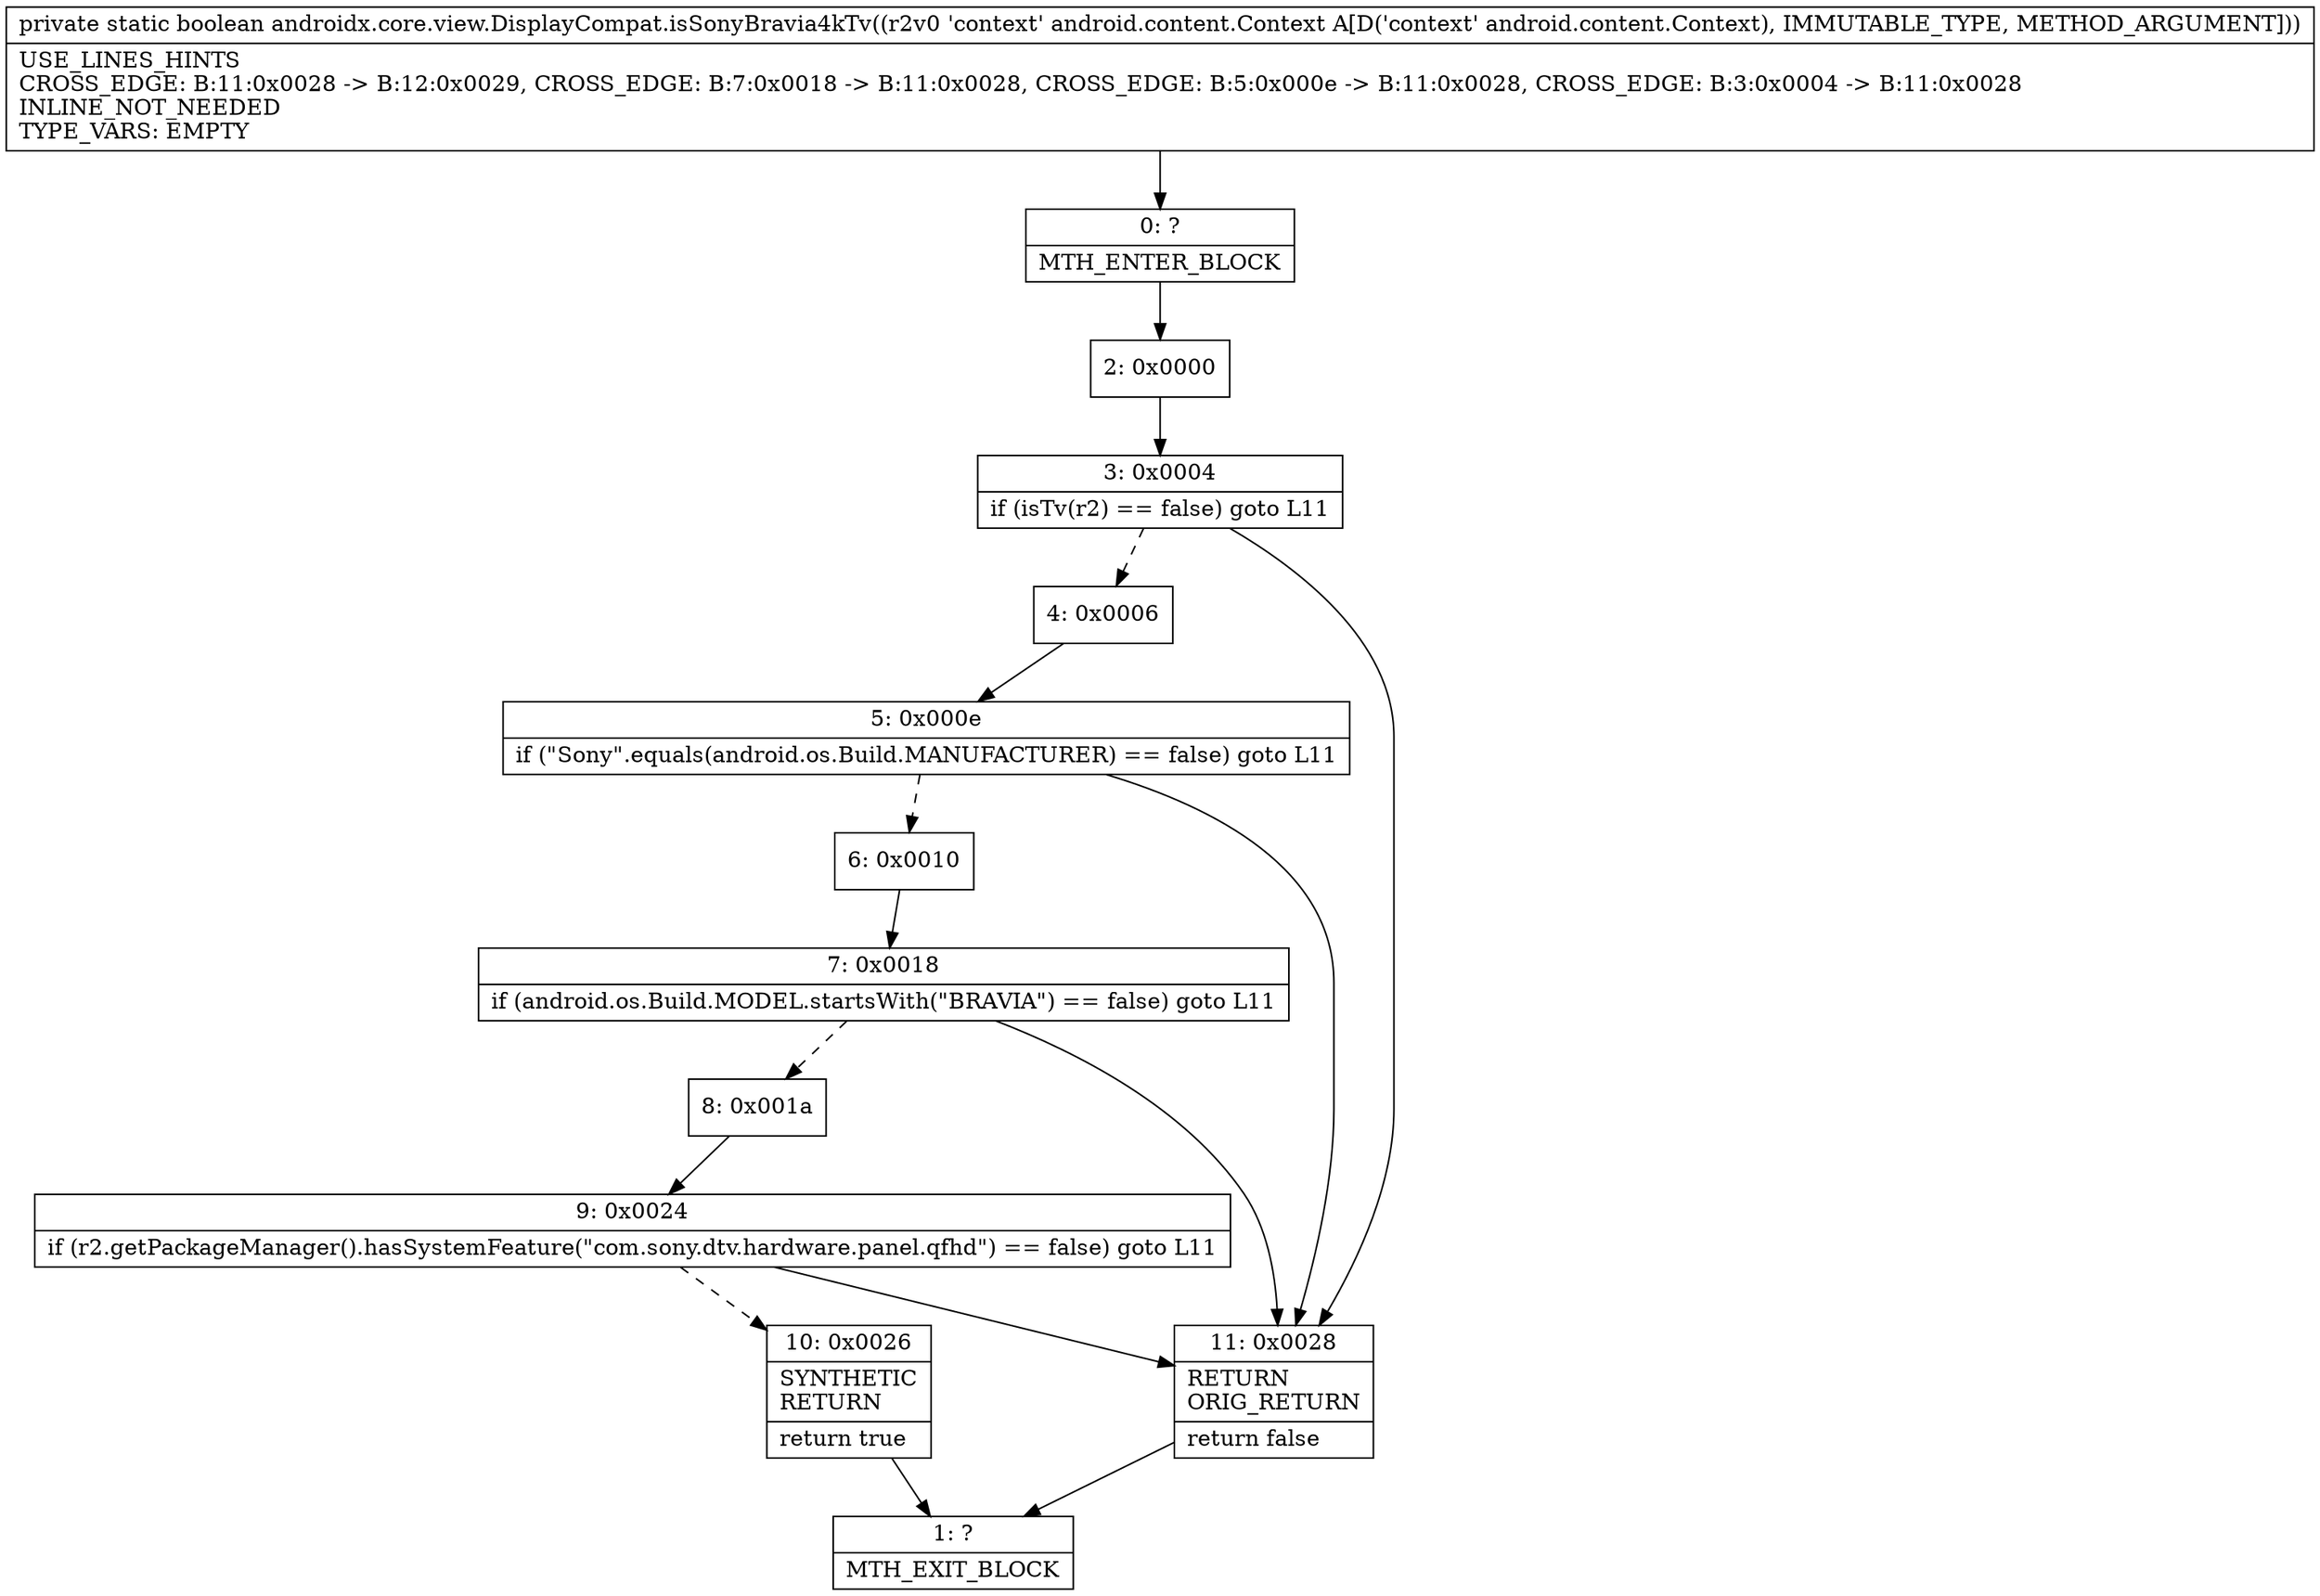 digraph "CFG forandroidx.core.view.DisplayCompat.isSonyBravia4kTv(Landroid\/content\/Context;)Z" {
Node_0 [shape=record,label="{0\:\ ?|MTH_ENTER_BLOCK\l}"];
Node_2 [shape=record,label="{2\:\ 0x0000}"];
Node_3 [shape=record,label="{3\:\ 0x0004|if (isTv(r2) == false) goto L11\l}"];
Node_4 [shape=record,label="{4\:\ 0x0006}"];
Node_5 [shape=record,label="{5\:\ 0x000e|if (\"Sony\".equals(android.os.Build.MANUFACTURER) == false) goto L11\l}"];
Node_6 [shape=record,label="{6\:\ 0x0010}"];
Node_7 [shape=record,label="{7\:\ 0x0018|if (android.os.Build.MODEL.startsWith(\"BRAVIA\") == false) goto L11\l}"];
Node_8 [shape=record,label="{8\:\ 0x001a}"];
Node_9 [shape=record,label="{9\:\ 0x0024|if (r2.getPackageManager().hasSystemFeature(\"com.sony.dtv.hardware.panel.qfhd\") == false) goto L11\l}"];
Node_10 [shape=record,label="{10\:\ 0x0026|SYNTHETIC\lRETURN\l|return true\l}"];
Node_1 [shape=record,label="{1\:\ ?|MTH_EXIT_BLOCK\l}"];
Node_11 [shape=record,label="{11\:\ 0x0028|RETURN\lORIG_RETURN\l|return false\l}"];
MethodNode[shape=record,label="{private static boolean androidx.core.view.DisplayCompat.isSonyBravia4kTv((r2v0 'context' android.content.Context A[D('context' android.content.Context), IMMUTABLE_TYPE, METHOD_ARGUMENT]))  | USE_LINES_HINTS\lCROSS_EDGE: B:11:0x0028 \-\> B:12:0x0029, CROSS_EDGE: B:7:0x0018 \-\> B:11:0x0028, CROSS_EDGE: B:5:0x000e \-\> B:11:0x0028, CROSS_EDGE: B:3:0x0004 \-\> B:11:0x0028\lINLINE_NOT_NEEDED\lTYPE_VARS: EMPTY\l}"];
MethodNode -> Node_0;Node_0 -> Node_2;
Node_2 -> Node_3;
Node_3 -> Node_4[style=dashed];
Node_3 -> Node_11;
Node_4 -> Node_5;
Node_5 -> Node_6[style=dashed];
Node_5 -> Node_11;
Node_6 -> Node_7;
Node_7 -> Node_8[style=dashed];
Node_7 -> Node_11;
Node_8 -> Node_9;
Node_9 -> Node_10[style=dashed];
Node_9 -> Node_11;
Node_10 -> Node_1;
Node_11 -> Node_1;
}

